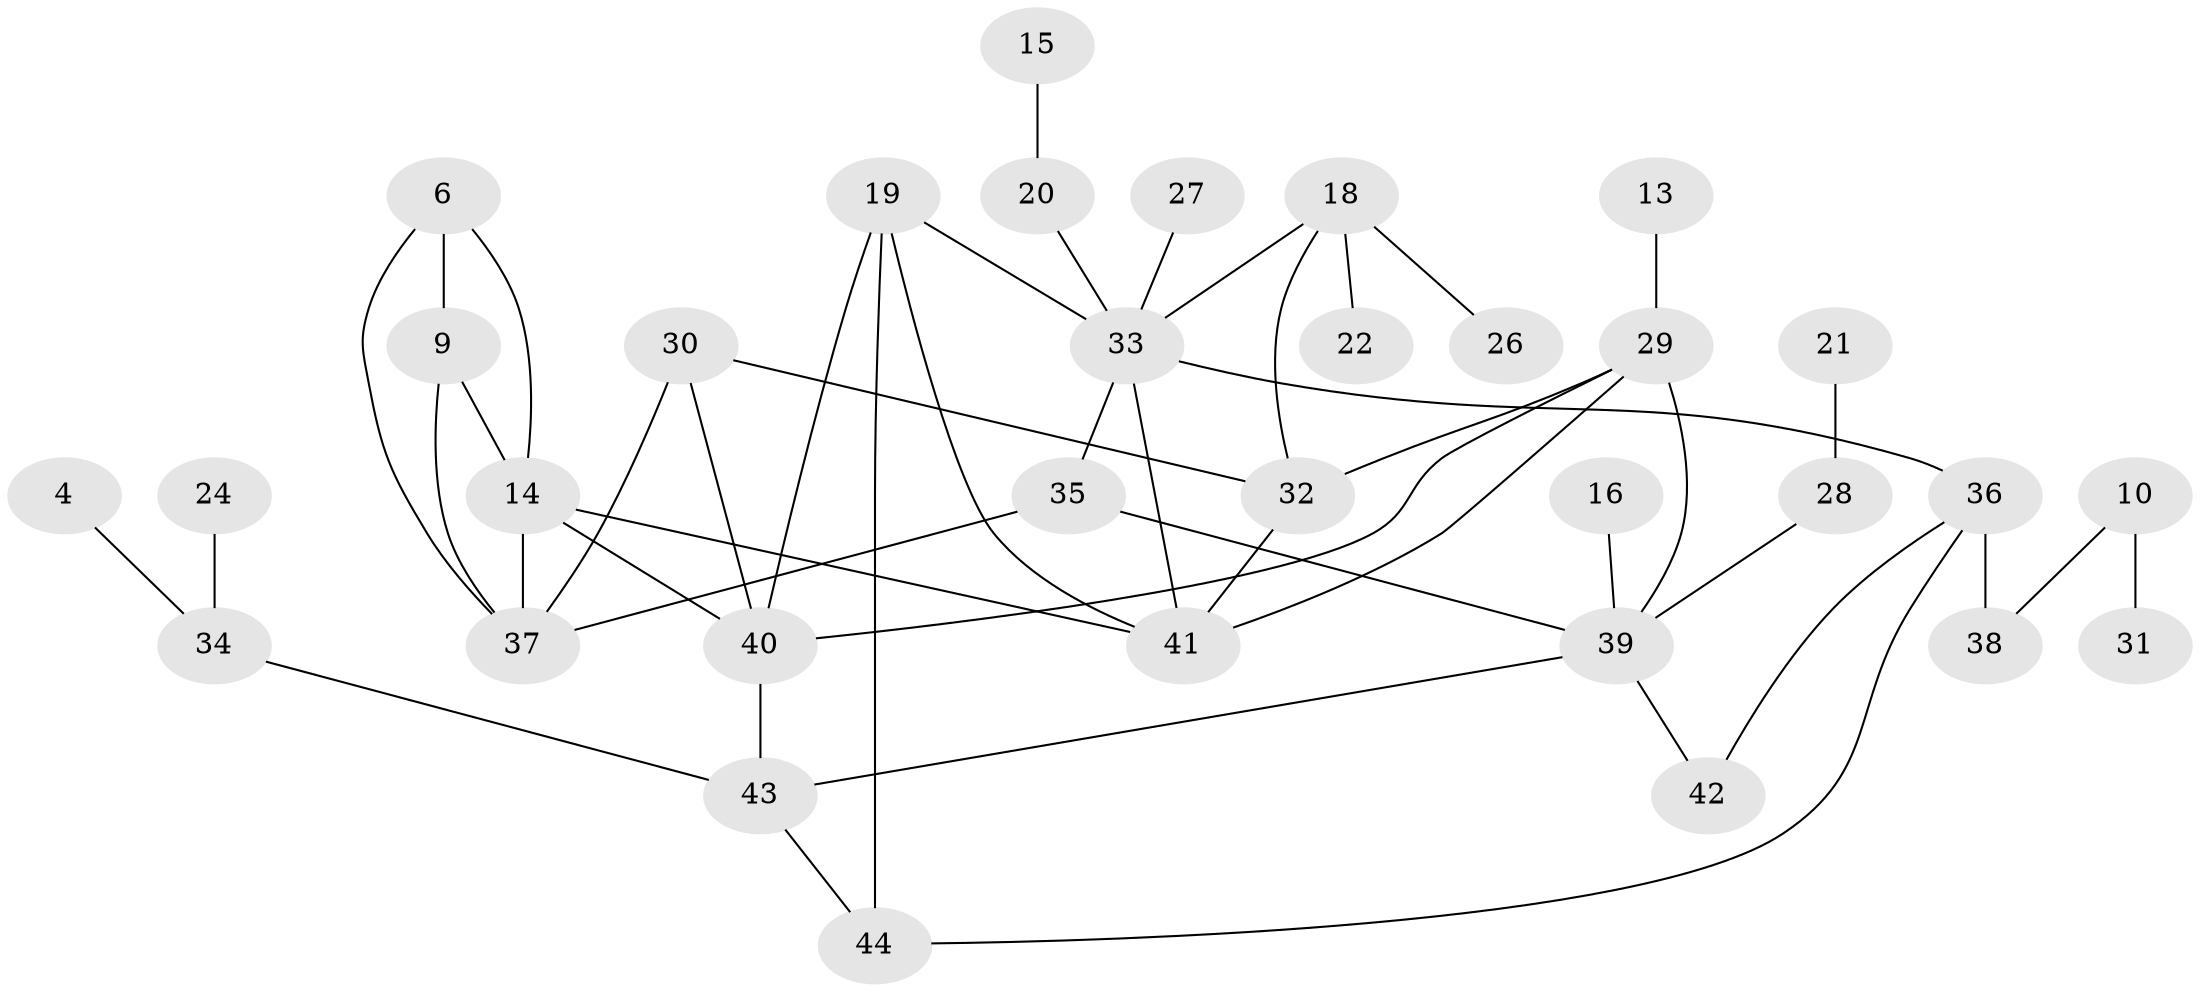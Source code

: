 // original degree distribution, {1: 0.2777777777777778, 3: 0.2222222222222222, 0: 0.1111111111111111, 4: 0.06666666666666667, 2: 0.24444444444444444, 6: 0.022222222222222223, 5: 0.05555555555555555}
// Generated by graph-tools (version 1.1) at 2025/49/03/09/25 03:49:04]
// undirected, 33 vertices, 48 edges
graph export_dot {
graph [start="1"]
  node [color=gray90,style=filled];
  4;
  6;
  9;
  10;
  13;
  14;
  15;
  16;
  18;
  19;
  20;
  21;
  22;
  24;
  26;
  27;
  28;
  29;
  30;
  31;
  32;
  33;
  34;
  35;
  36;
  37;
  38;
  39;
  40;
  41;
  42;
  43;
  44;
  4 -- 34 [weight=1.0];
  6 -- 9 [weight=1.0];
  6 -- 14 [weight=1.0];
  6 -- 37 [weight=1.0];
  9 -- 14 [weight=1.0];
  9 -- 37 [weight=1.0];
  10 -- 31 [weight=1.0];
  10 -- 38 [weight=1.0];
  13 -- 29 [weight=1.0];
  14 -- 37 [weight=1.0];
  14 -- 40 [weight=1.0];
  14 -- 41 [weight=1.0];
  15 -- 20 [weight=1.0];
  16 -- 39 [weight=1.0];
  18 -- 22 [weight=1.0];
  18 -- 26 [weight=1.0];
  18 -- 32 [weight=1.0];
  18 -- 33 [weight=1.0];
  19 -- 33 [weight=1.0];
  19 -- 40 [weight=1.0];
  19 -- 41 [weight=1.0];
  19 -- 44 [weight=1.0];
  20 -- 33 [weight=1.0];
  21 -- 28 [weight=1.0];
  24 -- 34 [weight=1.0];
  27 -- 33 [weight=1.0];
  28 -- 39 [weight=1.0];
  29 -- 32 [weight=1.0];
  29 -- 39 [weight=1.0];
  29 -- 40 [weight=1.0];
  29 -- 41 [weight=1.0];
  30 -- 32 [weight=1.0];
  30 -- 37 [weight=1.0];
  30 -- 40 [weight=1.0];
  32 -- 41 [weight=1.0];
  33 -- 35 [weight=1.0];
  33 -- 36 [weight=2.0];
  33 -- 41 [weight=1.0];
  34 -- 43 [weight=1.0];
  35 -- 37 [weight=1.0];
  35 -- 39 [weight=1.0];
  36 -- 38 [weight=1.0];
  36 -- 42 [weight=1.0];
  36 -- 44 [weight=1.0];
  39 -- 42 [weight=1.0];
  39 -- 43 [weight=1.0];
  40 -- 43 [weight=1.0];
  43 -- 44 [weight=1.0];
}
